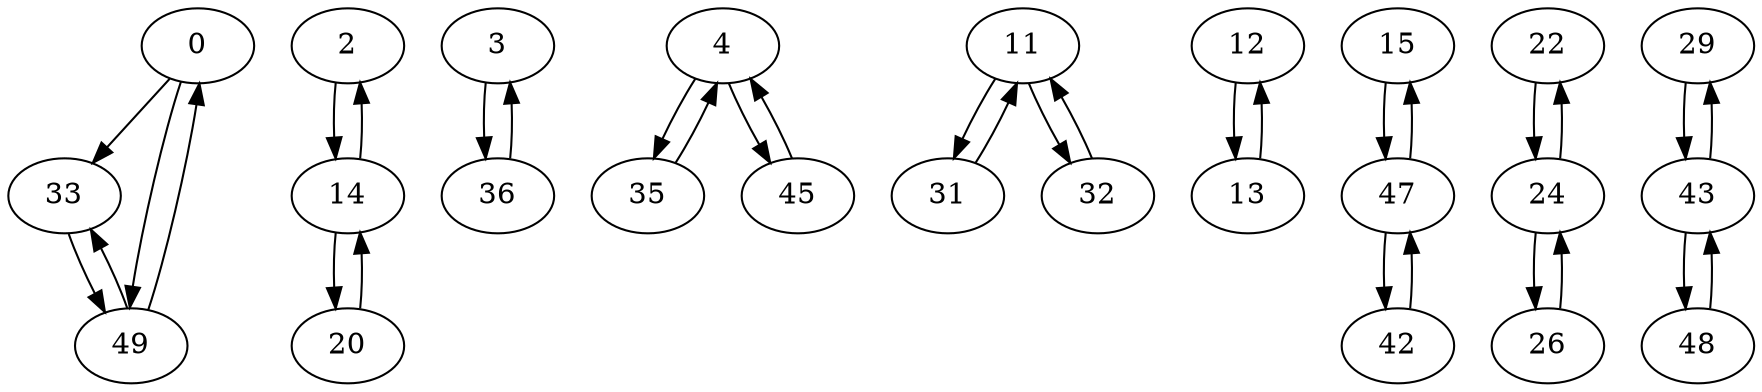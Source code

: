 digraph G {
  0 -> 33;
  0 -> 49;
  2 -> 14;
  3 -> 36;
  4 -> 35;
  4 -> 45;
  11 -> 31;
  11 -> 32;
  12 -> 13;
  13 -> 12;
  14 -> 2;
  14 -> 20;
  15 -> 47;
  20 -> 14;
  22 -> 24;
  24 -> 22;
  24 -> 26;
  26 -> 24;
  29 -> 43;
  31 -> 11;
  32 -> 11;
  33 -> 49;
  35 -> 4;
  36 -> 3;
  42 -> 47;
  43 -> 29;
  43 -> 48;
  45 -> 4;
  47 -> 15;
  47 -> 42;
  48 -> 43;
  49 -> 0;
  49 -> 33;
}